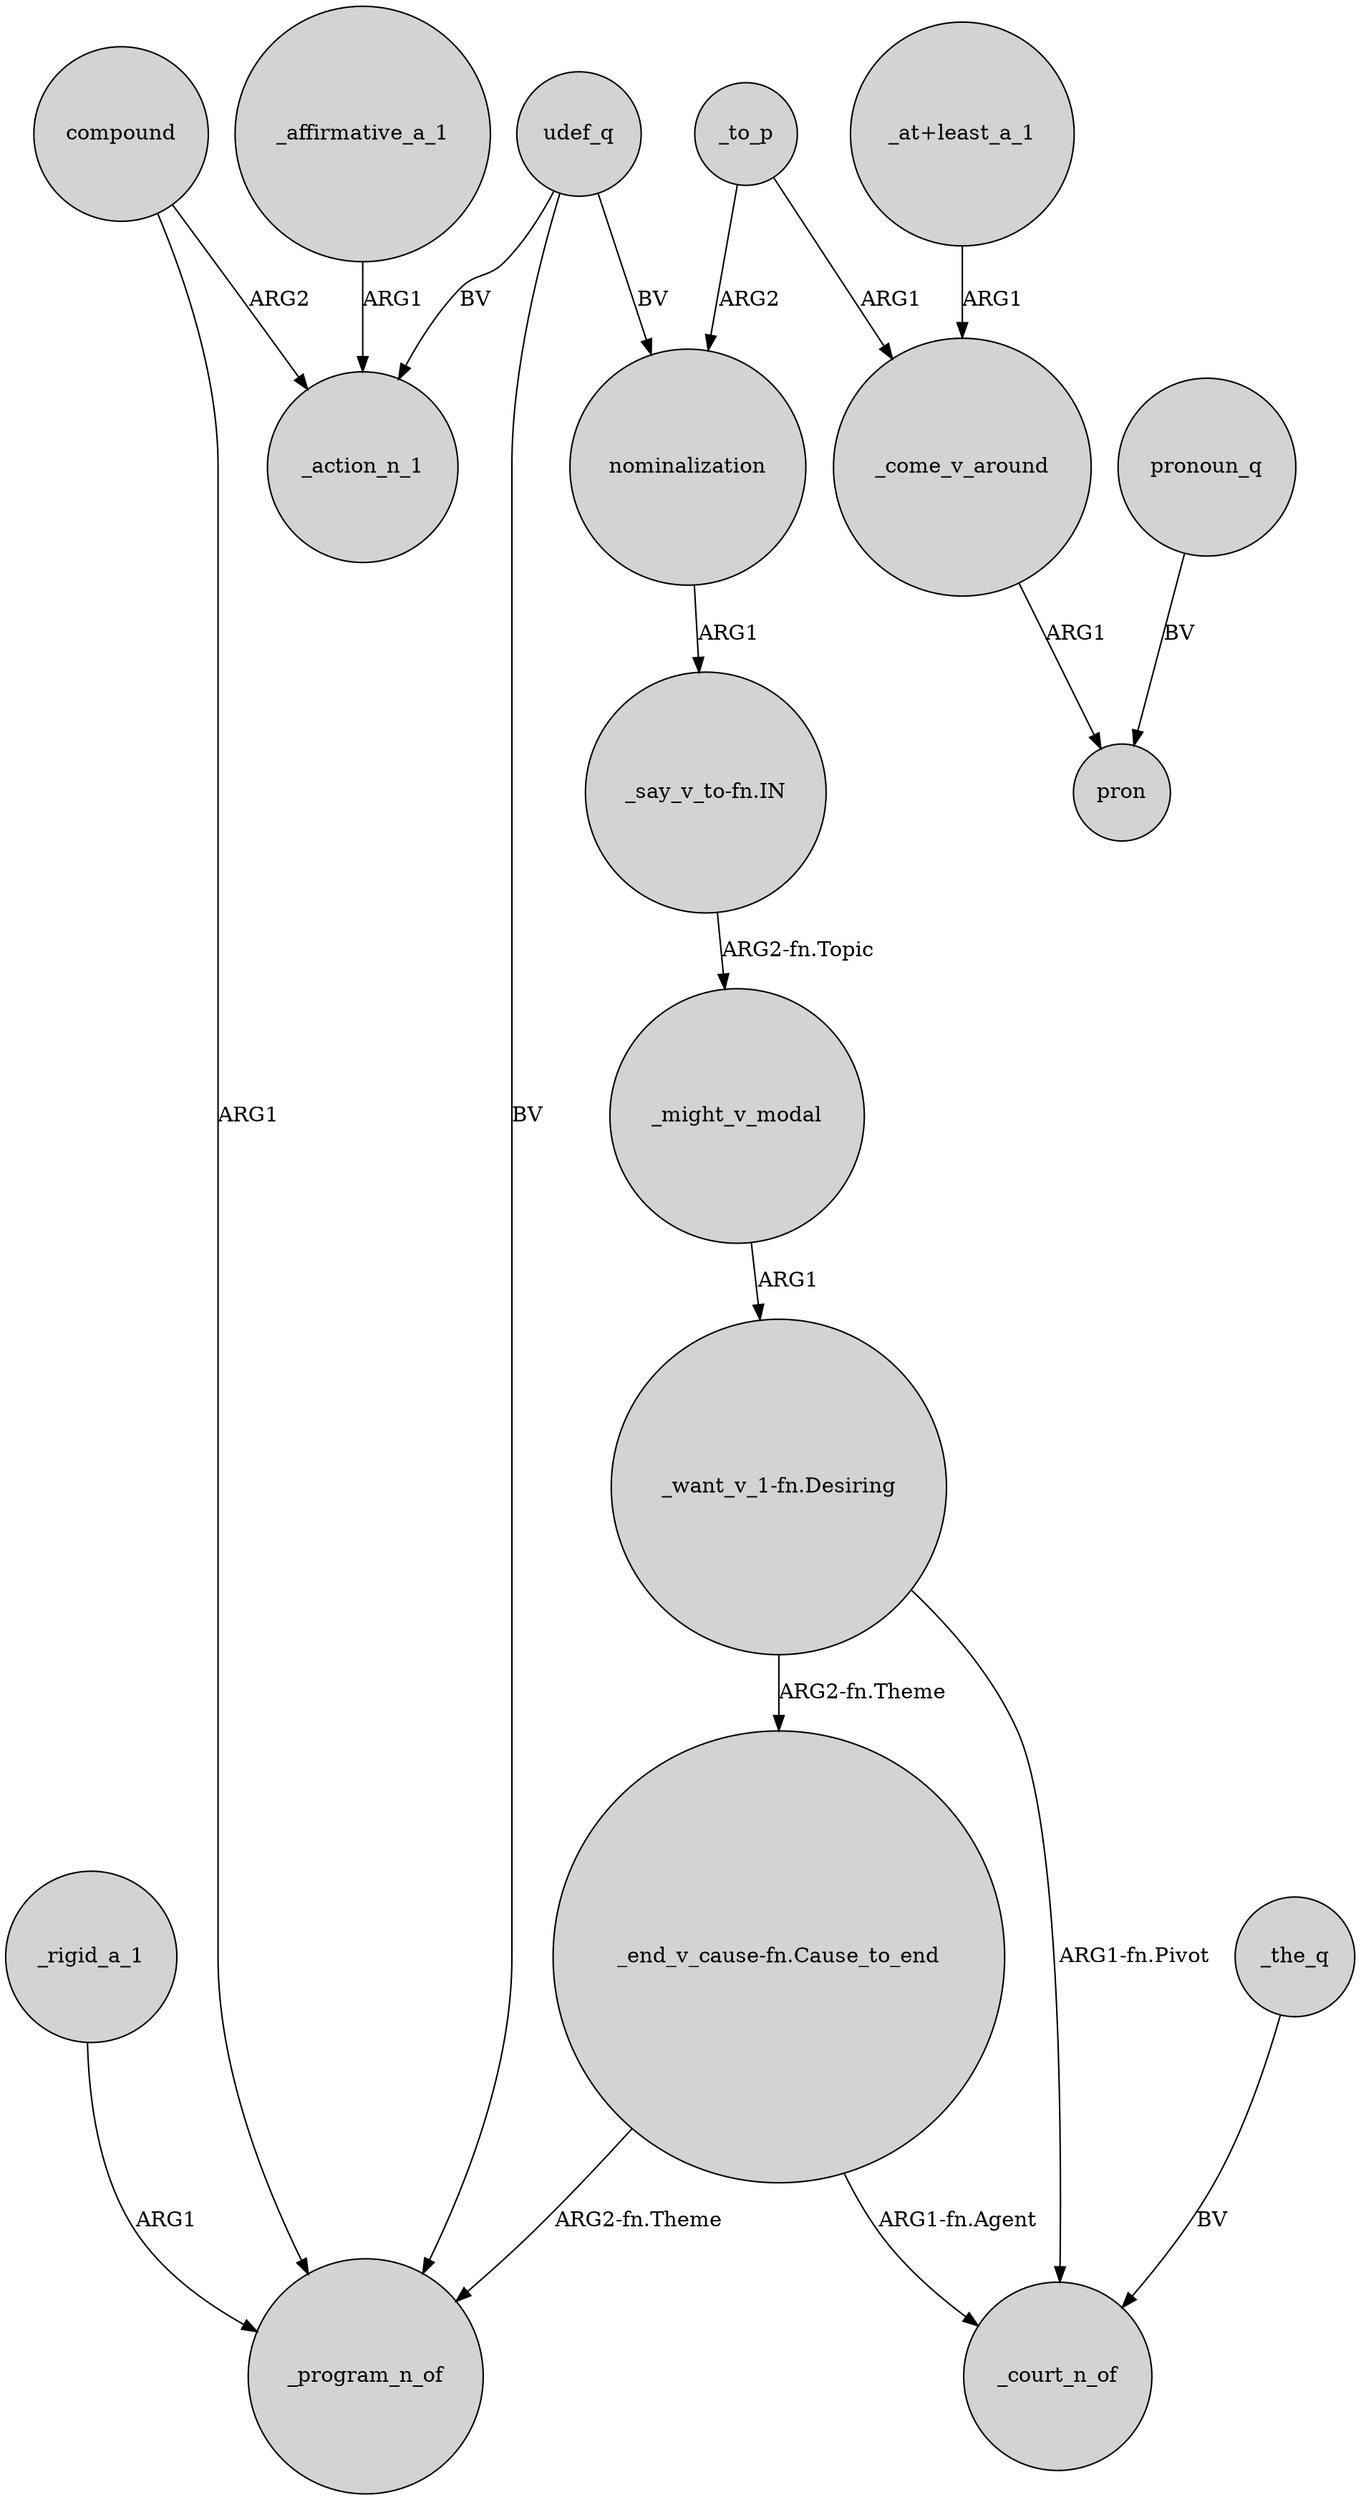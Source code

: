 digraph {
	node [shape=circle style=filled]
	"_want_v_1-fn.Desiring" -> _court_n_of [label="ARG1-fn.Pivot"]
	_come_v_around -> pron [label=ARG1]
	"_end_v_cause-fn.Cause_to_end" -> _program_n_of [label="ARG2-fn.Theme"]
	compound -> _action_n_1 [label=ARG2]
	_the_q -> _court_n_of [label=BV]
	"_at+least_a_1" -> _come_v_around [label=ARG1]
	_affirmative_a_1 -> _action_n_1 [label=ARG1]
	udef_q -> _program_n_of [label=BV]
	"_end_v_cause-fn.Cause_to_end" -> _court_n_of [label="ARG1-fn.Agent"]
	_to_p -> _come_v_around [label=ARG1]
	pronoun_q -> pron [label=BV]
	nominalization -> "_say_v_to-fn.IN" [label=ARG1]
	"_want_v_1-fn.Desiring" -> "_end_v_cause-fn.Cause_to_end" [label="ARG2-fn.Theme"]
	_rigid_a_1 -> _program_n_of [label=ARG1]
	_to_p -> nominalization [label=ARG2]
	_might_v_modal -> "_want_v_1-fn.Desiring" [label=ARG1]
	udef_q -> nominalization [label=BV]
	compound -> _program_n_of [label=ARG1]
	udef_q -> _action_n_1 [label=BV]
	"_say_v_to-fn.IN" -> _might_v_modal [label="ARG2-fn.Topic"]
}
